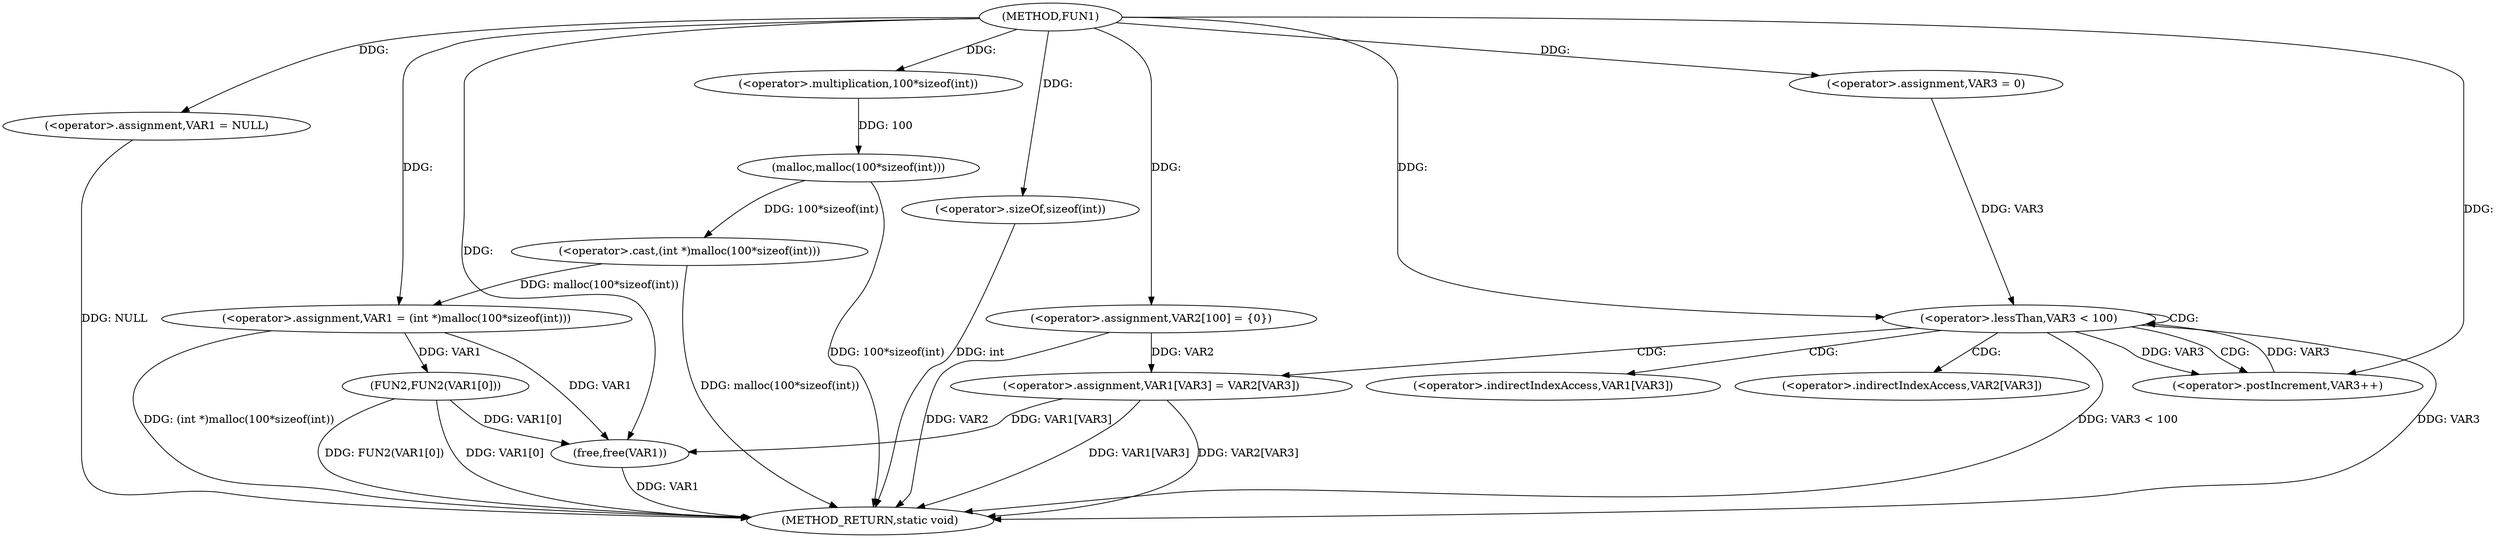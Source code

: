 digraph FUN1 {  
"1000100" [label = "(METHOD,FUN1)" ]
"1000144" [label = "(METHOD_RETURN,static void)" ]
"1000103" [label = "(<operator>.assignment,VAR1 = NULL)" ]
"1000106" [label = "(<operator>.assignment,VAR1 = (int *)malloc(100*sizeof(int)))" ]
"1000108" [label = "(<operator>.cast,(int *)malloc(100*sizeof(int)))" ]
"1000110" [label = "(malloc,malloc(100*sizeof(int)))" ]
"1000111" [label = "(<operator>.multiplication,100*sizeof(int))" ]
"1000113" [label = "(<operator>.sizeOf,sizeof(int))" ]
"1000117" [label = "(<operator>.assignment,VAR2[100] = {0})" ]
"1000122" [label = "(<operator>.assignment,VAR3 = 0)" ]
"1000125" [label = "(<operator>.lessThan,VAR3 < 100)" ]
"1000128" [label = "(<operator>.postIncrement,VAR3++)" ]
"1000131" [label = "(<operator>.assignment,VAR1[VAR3] = VAR2[VAR3])" ]
"1000138" [label = "(FUN2,FUN2(VAR1[0]))" ]
"1000142" [label = "(free,free(VAR1))" ]
"1000132" [label = "(<operator>.indirectIndexAccess,VAR1[VAR3])" ]
"1000135" [label = "(<operator>.indirectIndexAccess,VAR2[VAR3])" ]
  "1000125" -> "1000144"  [ label = "DDG: VAR3"] 
  "1000125" -> "1000144"  [ label = "DDG: VAR3 < 100"] 
  "1000106" -> "1000144"  [ label = "DDG: (int *)malloc(100*sizeof(int))"] 
  "1000103" -> "1000144"  [ label = "DDG: NULL"] 
  "1000113" -> "1000144"  [ label = "DDG: int"] 
  "1000117" -> "1000144"  [ label = "DDG: VAR2"] 
  "1000110" -> "1000144"  [ label = "DDG: 100*sizeof(int)"] 
  "1000131" -> "1000144"  [ label = "DDG: VAR1[VAR3]"] 
  "1000138" -> "1000144"  [ label = "DDG: VAR1[0]"] 
  "1000131" -> "1000144"  [ label = "DDG: VAR2[VAR3]"] 
  "1000108" -> "1000144"  [ label = "DDG: malloc(100*sizeof(int))"] 
  "1000142" -> "1000144"  [ label = "DDG: VAR1"] 
  "1000138" -> "1000144"  [ label = "DDG: FUN2(VAR1[0])"] 
  "1000100" -> "1000103"  [ label = "DDG: "] 
  "1000108" -> "1000106"  [ label = "DDG: malloc(100*sizeof(int))"] 
  "1000100" -> "1000106"  [ label = "DDG: "] 
  "1000110" -> "1000108"  [ label = "DDG: 100*sizeof(int)"] 
  "1000111" -> "1000110"  [ label = "DDG: 100"] 
  "1000100" -> "1000111"  [ label = "DDG: "] 
  "1000100" -> "1000113"  [ label = "DDG: "] 
  "1000100" -> "1000117"  [ label = "DDG: "] 
  "1000100" -> "1000122"  [ label = "DDG: "] 
  "1000122" -> "1000125"  [ label = "DDG: VAR3"] 
  "1000128" -> "1000125"  [ label = "DDG: VAR3"] 
  "1000100" -> "1000125"  [ label = "DDG: "] 
  "1000125" -> "1000128"  [ label = "DDG: VAR3"] 
  "1000100" -> "1000128"  [ label = "DDG: "] 
  "1000117" -> "1000131"  [ label = "DDG: VAR2"] 
  "1000106" -> "1000138"  [ label = "DDG: VAR1"] 
  "1000106" -> "1000142"  [ label = "DDG: VAR1"] 
  "1000131" -> "1000142"  [ label = "DDG: VAR1[VAR3]"] 
  "1000138" -> "1000142"  [ label = "DDG: VAR1[0]"] 
  "1000100" -> "1000142"  [ label = "DDG: "] 
  "1000125" -> "1000132"  [ label = "CDG: "] 
  "1000125" -> "1000128"  [ label = "CDG: "] 
  "1000125" -> "1000125"  [ label = "CDG: "] 
  "1000125" -> "1000131"  [ label = "CDG: "] 
  "1000125" -> "1000135"  [ label = "CDG: "] 
}

